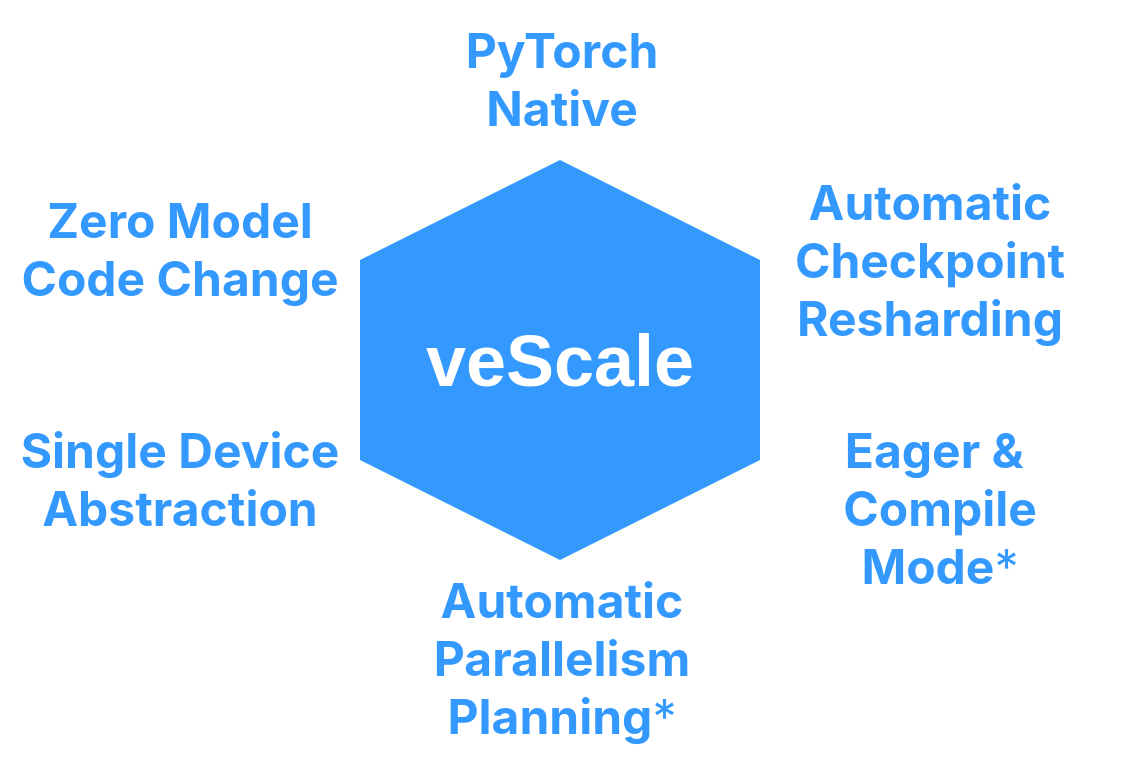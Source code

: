<mxfile version="23.1.5" type="device">
  <diagram name="Page-1" id="EMT705Tx_JR4VmNtWtbU">
    <mxGraphModel dx="844" dy="534" grid="1" gridSize="10" guides="1" tooltips="1" connect="1" arrows="1" fold="1" page="1" pageScale="1" pageWidth="600" pageHeight="400" math="0" shadow="0">
      <root>
        <mxCell id="0" />
        <mxCell id="1" parent="0" />
        <mxCell id="uHRUemTuvMoK1wuL37Rp-17" value="&lt;b style=&quot;font-size: 36px;&quot;&gt;veScale&lt;br style=&quot;font-size: 36px;&quot;&gt;&lt;/b&gt;" style="shape=hexagon;perimeter=hexagonPerimeter2;whiteSpace=wrap;html=1;fixedSize=1;direction=south;fontSize=36;fillColor=#3399FF;strokeColor=none;size=50;fontColor=#FFFFFF;" parent="1" vertex="1">
          <mxGeometry x="190" y="90" width="200" height="200" as="geometry" />
        </mxCell>
        <mxCell id="T3OP4AJ7PD2Lwft5wg1V-1" value="&lt;h2 style=&quot;box-sizing: border-box; border-width: 0px; border-style: solid; border-color: rgb(229, 231, 235); --tw-border-spacing-x: 0; --tw-border-spacing-y: 0; --tw-translate-x: 0; --tw-translate-y: 0; --tw-rotate: 0; --tw-skew-x: 0; --tw-skew-y: 0; --tw-scale-x: 1; --tw-scale-y: 1; --tw-pan-x: ; --tw-pan-y: ; --tw-pinch-zoom: ; --tw-scroll-snap-strictness: proximity; --tw-ordinal: ; --tw-slashed-zero: ; --tw-numeric-figure: ; --tw-numeric-spacing: ; --tw-numeric-fraction: ; --tw-ring-inset: ; --tw-ring-offset-width: 0px; --tw-ring-offset-color: #fff; --tw-ring-color: rgb(59 130 246 / 0.5); --tw-ring-offset-shadow: 0 0 #0000; --tw-ring-shadow: 0 0 #0000; --tw-shadow: 0 0 #0000; --tw-shadow-colored: 0 0 #0000; --tw-blur: ; --tw-brightness: ; --tw-contrast: ; --tw-grayscale: ; --tw-hue-rotate: ; --tw-invert: ; --tw-saturate: ; --tw-sepia: ; --tw-drop-shadow: ; --tw-backdrop-blur: ; --tw-backdrop-brightness: ; --tw-backdrop-contrast: ; --tw-backdrop-grayscale: ; --tw-backdrop-hue-rotate: ; --tw-backdrop-invert: ; --tw-backdrop-opacity: ; --tw-backdrop-saturate: ; --tw-backdrop-sepia: ; view-transition-name: none; --tw-gradient-from-position: ; --tw-gradient-via-position: ; --tw-gradient-to-position: ; --tw-contain-size: ; --tw-contain-layout: ; --tw-contain-paint: ; --tw-contain-style: ; font-size: 24px; margin: 0px; font-family: &amp;quot;Inter var experimental&amp;quot;, &amp;quot;Inter var&amp;quot;, -apple-system, &amp;quot;system-ui&amp;quot;, &amp;quot;Segoe UI&amp;quot;, Roboto, Oxygen, Ubuntu, Cantarell, &amp;quot;Fira Sans&amp;quot;, &amp;quot;Droid Sans&amp;quot;, &amp;quot;Helvetica Neue&amp;quot;, sans-serif;&quot; class=&quot;font-bold text-center&quot;&gt;PyTorch Native&lt;/h2&gt;" style="text;html=1;align=center;verticalAlign=middle;whiteSpace=wrap;rounded=0;fontColor=#3399FF;fontSize=24;" parent="1" vertex="1">
          <mxGeometry x="231" y="10" width="120" height="80" as="geometry" />
        </mxCell>
        <mxCell id="T3OP4AJ7PD2Lwft5wg1V-2" value="&lt;h2 class=&quot;font-bold text-center&quot; style=&quot;box-sizing: border-box; border-width: 0px; border-style: solid; border-color: rgb(229, 231, 235); --tw-border-spacing-x: 0; --tw-border-spacing-y: 0; --tw-translate-x: 0; --tw-translate-y: 0; --tw-rotate: 0; --tw-skew-x: 0; --tw-skew-y: 0; --tw-scale-x: 1; --tw-scale-y: 1; --tw-pan-x: ; --tw-pan-y: ; --tw-pinch-zoom: ; --tw-scroll-snap-strictness: proximity; --tw-ordinal: ; --tw-slashed-zero: ; --tw-numeric-figure: ; --tw-numeric-spacing: ; --tw-numeric-fraction: ; --tw-ring-inset: ; --tw-ring-offset-width: 0px; --tw-ring-offset-color: #fff; --tw-ring-color: rgb(59 130 246 / 0.5); --tw-ring-offset-shadow: 0 0 #0000; --tw-ring-shadow: 0 0 #0000; --tw-shadow: 0 0 #0000; --tw-shadow-colored: 0 0 #0000; --tw-blur: ; --tw-brightness: ; --tw-contrast: ; --tw-grayscale: ; --tw-hue-rotate: ; --tw-invert: ; --tw-saturate: ; --tw-sepia: ; --tw-drop-shadow: ; --tw-backdrop-blur: ; --tw-backdrop-brightness: ; --tw-backdrop-contrast: ; --tw-backdrop-grayscale: ; --tw-backdrop-hue-rotate: ; --tw-backdrop-invert: ; --tw-backdrop-opacity: ; --tw-backdrop-saturate: ; --tw-backdrop-sepia: ; view-transition-name: none; --tw-gradient-from-position: ; --tw-gradient-via-position: ; --tw-gradient-to-position: ; --tw-contain-size: ; --tw-contain-layout: ; --tw-contain-paint: ; --tw-contain-style: ; font-size: 24px; margin: 0px; font-family: &amp;quot;Inter var experimental&amp;quot;, &amp;quot;Inter var&amp;quot;, -apple-system, &amp;quot;system-ui&amp;quot;, &amp;quot;Segoe UI&amp;quot;, Roboto, Oxygen, Ubuntu, Cantarell, &amp;quot;Fira Sans&amp;quot;, &amp;quot;Droid Sans&amp;quot;, &amp;quot;Helvetica Neue&amp;quot;, sans-serif;&quot;&gt;Zero Model Code Change&lt;/h2&gt;" style="text;html=1;align=center;verticalAlign=middle;whiteSpace=wrap;rounded=0;fontColor=#3399FF;fontSize=24;" parent="1" vertex="1">
          <mxGeometry x="10" y="90" width="180" height="90" as="geometry" />
        </mxCell>
        <mxCell id="T3OP4AJ7PD2Lwft5wg1V-3" value="&lt;h2 class=&quot;font-bold text-center&quot; style=&quot;box-sizing: border-box; border-width: 0px; border-style: solid; border-color: rgb(229, 231, 235); --tw-border-spacing-x: 0; --tw-border-spacing-y: 0; --tw-translate-x: 0; --tw-translate-y: 0; --tw-rotate: 0; --tw-skew-x: 0; --tw-skew-y: 0; --tw-scale-x: 1; --tw-scale-y: 1; --tw-pan-x: ; --tw-pan-y: ; --tw-pinch-zoom: ; --tw-scroll-snap-strictness: proximity; --tw-ordinal: ; --tw-slashed-zero: ; --tw-numeric-figure: ; --tw-numeric-spacing: ; --tw-numeric-fraction: ; --tw-ring-inset: ; --tw-ring-offset-width: 0px; --tw-ring-offset-color: #fff; --tw-ring-color: rgb(59 130 246 / 0.5); --tw-ring-offset-shadow: 0 0 #0000; --tw-ring-shadow: 0 0 #0000; --tw-shadow: 0 0 #0000; --tw-shadow-colored: 0 0 #0000; --tw-blur: ; --tw-brightness: ; --tw-contrast: ; --tw-grayscale: ; --tw-hue-rotate: ; --tw-invert: ; --tw-saturate: ; --tw-sepia: ; --tw-drop-shadow: ; --tw-backdrop-blur: ; --tw-backdrop-brightness: ; --tw-backdrop-contrast: ; --tw-backdrop-grayscale: ; --tw-backdrop-hue-rotate: ; --tw-backdrop-invert: ; --tw-backdrop-opacity: ; --tw-backdrop-saturate: ; --tw-backdrop-sepia: ; view-transition-name: none; --tw-gradient-from-position: ; --tw-gradient-via-position: ; --tw-gradient-to-position: ; --tw-contain-size: ; --tw-contain-layout: ; --tw-contain-paint: ; --tw-contain-style: ; font-size: 24px; margin: 0px; font-family: &amp;quot;Inter var experimental&amp;quot;, &amp;quot;Inter var&amp;quot;, -apple-system, &amp;quot;system-ui&amp;quot;, &amp;quot;Segoe UI&amp;quot;, Roboto, Oxygen, Ubuntu, Cantarell, &amp;quot;Fira Sans&amp;quot;, &amp;quot;Droid Sans&amp;quot;, &amp;quot;Helvetica Neue&amp;quot;, sans-serif;&quot;&gt;Single Device Abstraction&lt;/h2&gt;" style="text;html=1;align=center;verticalAlign=middle;whiteSpace=wrap;rounded=0;fontColor=#3399FF;fontSize=24;" parent="1" vertex="1">
          <mxGeometry x="15" y="205" width="170" height="90" as="geometry" />
        </mxCell>
        <mxCell id="T3OP4AJ7PD2Lwft5wg1V-4" value="&lt;h2 class=&quot;font-bold text-center&quot; style=&quot;border-color: rgb(229, 231, 235); color: rgb(51, 153, 255); box-sizing: border-box; border-width: 0px; border-style: solid; --tw-border-spacing-x: 0; --tw-border-spacing-y: 0; --tw-translate-x: 0; --tw-translate-y: 0; --tw-rotate: 0; --tw-skew-x: 0; --tw-skew-y: 0; --tw-scale-x: 1; --tw-scale-y: 1; --tw-pan-x: ; --tw-pan-y: ; --tw-pinch-zoom: ; --tw-scroll-snap-strictness: proximity; --tw-ordinal: ; --tw-slashed-zero: ; --tw-numeric-figure: ; --tw-numeric-spacing: ; --tw-numeric-fraction: ; --tw-ring-inset: ; --tw-ring-offset-width: 0px; --tw-ring-offset-color: #fff; --tw-ring-color: rgb(59 130 246 / 0.5); --tw-ring-offset-shadow: 0 0 #0000; --tw-ring-shadow: 0 0 #0000; --tw-shadow: 0 0 #0000; --tw-shadow-colored: 0 0 #0000; --tw-blur: ; --tw-brightness: ; --tw-contrast: ; --tw-grayscale: ; --tw-hue-rotate: ; --tw-invert: ; --tw-saturate: ; --tw-sepia: ; --tw-drop-shadow: ; --tw-backdrop-blur: ; --tw-backdrop-brightness: ; --tw-backdrop-contrast: ; --tw-backdrop-grayscale: ; --tw-backdrop-hue-rotate: ; --tw-backdrop-invert: ; --tw-backdrop-opacity: ; --tw-backdrop-saturate: ; --tw-backdrop-sepia: ; view-transition-name: none; --tw-gradient-from-position: ; --tw-gradient-via-position: ; --tw-gradient-to-position: ; --tw-contain-size: ; --tw-contain-layout: ; --tw-contain-paint: ; --tw-contain-style: ; font-size: 24px; margin: 0px; font-family: &amp;quot;Inter var experimental&amp;quot;, &amp;quot;Inter var&amp;quot;, -apple-system, &amp;quot;system-ui&amp;quot;, &amp;quot;Segoe UI&amp;quot;, Roboto, Oxygen, Ubuntu, Cantarell, &amp;quot;Fira Sans&amp;quot;, &amp;quot;Droid Sans&amp;quot;, &amp;quot;Helvetica Neue&amp;quot;, sans-serif;&quot;&gt;Automatic Parallelism Planning&lt;span style=&quot;font-weight: normal;&quot;&gt;*&lt;/span&gt;&lt;/h2&gt;" style="text;whiteSpace=wrap;html=1;fontSize=24;align=center;" parent="1" vertex="1">
          <mxGeometry x="216" y="290" width="150" height="100" as="geometry" />
        </mxCell>
        <mxCell id="T3OP4AJ7PD2Lwft5wg1V-6" value="&lt;h2 class=&quot;font-bold text-center&quot; style=&quot;border-color: rgb(229, 231, 235); color: rgb(51, 153, 255); box-sizing: border-box; border-width: 0px; border-style: solid; --tw-border-spacing-x: 0; --tw-border-spacing-y: 0; --tw-translate-x: 0; --tw-translate-y: 0; --tw-rotate: 0; --tw-skew-x: 0; --tw-skew-y: 0; --tw-scale-x: 1; --tw-scale-y: 1; --tw-pan-x: ; --tw-pan-y: ; --tw-pinch-zoom: ; --tw-scroll-snap-strictness: proximity; --tw-ordinal: ; --tw-slashed-zero: ; --tw-numeric-figure: ; --tw-numeric-spacing: ; --tw-numeric-fraction: ; --tw-ring-inset: ; --tw-ring-offset-width: 0px; --tw-ring-offset-color: #fff; --tw-ring-color: rgb(59 130 246 / 0.5); --tw-ring-offset-shadow: 0 0 #0000; --tw-ring-shadow: 0 0 #0000; --tw-shadow: 0 0 #0000; --tw-shadow-colored: 0 0 #0000; --tw-blur: ; --tw-brightness: ; --tw-contrast: ; --tw-grayscale: ; --tw-hue-rotate: ; --tw-invert: ; --tw-saturate: ; --tw-sepia: ; --tw-drop-shadow: ; --tw-backdrop-blur: ; --tw-backdrop-brightness: ; --tw-backdrop-contrast: ; --tw-backdrop-grayscale: ; --tw-backdrop-hue-rotate: ; --tw-backdrop-invert: ; --tw-backdrop-opacity: ; --tw-backdrop-saturate: ; --tw-backdrop-sepia: ; view-transition-name: none; --tw-gradient-from-position: ; --tw-gradient-via-position: ; --tw-gradient-to-position: ; --tw-contain-size: ; --tw-contain-layout: ; --tw-contain-paint: ; --tw-contain-style: ; font-size: 24px; margin: 0px; font-family: &amp;quot;Inter var experimental&amp;quot;, &amp;quot;Inter var&amp;quot;, -apple-system, &amp;quot;system-ui&amp;quot;, &amp;quot;Segoe UI&amp;quot;, Roboto, Oxygen, Ubuntu, Cantarell, &amp;quot;Fira Sans&amp;quot;, &amp;quot;Droid Sans&amp;quot;, &amp;quot;Helvetica Neue&amp;quot;, sans-serif;&quot;&gt;Eager &amp;amp;&amp;nbsp;&lt;/h2&gt;&lt;h2 class=&quot;font-bold text-center&quot; style=&quot;border-color: rgb(229, 231, 235); color: rgb(51, 153, 255); box-sizing: border-box; border-width: 0px; border-style: solid; --tw-border-spacing-x: 0; --tw-border-spacing-y: 0; --tw-translate-x: 0; --tw-translate-y: 0; --tw-rotate: 0; --tw-skew-x: 0; --tw-skew-y: 0; --tw-scale-x: 1; --tw-scale-y: 1; --tw-pan-x: ; --tw-pan-y: ; --tw-pinch-zoom: ; --tw-scroll-snap-strictness: proximity; --tw-ordinal: ; --tw-slashed-zero: ; --tw-numeric-figure: ; --tw-numeric-spacing: ; --tw-numeric-fraction: ; --tw-ring-inset: ; --tw-ring-offset-width: 0px; --tw-ring-offset-color: #fff; --tw-ring-color: rgb(59 130 246 / 0.5); --tw-ring-offset-shadow: 0 0 #0000; --tw-ring-shadow: 0 0 #0000; --tw-shadow: 0 0 #0000; --tw-shadow-colored: 0 0 #0000; --tw-blur: ; --tw-brightness: ; --tw-contrast: ; --tw-grayscale: ; --tw-hue-rotate: ; --tw-invert: ; --tw-saturate: ; --tw-sepia: ; --tw-drop-shadow: ; --tw-backdrop-blur: ; --tw-backdrop-brightness: ; --tw-backdrop-contrast: ; --tw-backdrop-grayscale: ; --tw-backdrop-hue-rotate: ; --tw-backdrop-invert: ; --tw-backdrop-opacity: ; --tw-backdrop-saturate: ; --tw-backdrop-sepia: ; view-transition-name: none; --tw-gradient-from-position: ; --tw-gradient-via-position: ; --tw-gradient-to-position: ; --tw-contain-size: ; --tw-contain-layout: ; --tw-contain-paint: ; --tw-contain-style: ; font-size: 24px; margin: 0px; font-family: &amp;quot;Inter var experimental&amp;quot;, &amp;quot;Inter var&amp;quot;, -apple-system, &amp;quot;system-ui&amp;quot;, &amp;quot;Segoe UI&amp;quot;, Roboto, Oxygen, Ubuntu, Cantarell, &amp;quot;Fira Sans&amp;quot;, &amp;quot;Droid Sans&amp;quot;, &amp;quot;Helvetica Neue&amp;quot;, sans-serif;&quot;&gt;Compile Mode&lt;span style=&quot;font-weight: normal;&quot;&gt;*&lt;/span&gt;&lt;/h2&gt;" style="text;whiteSpace=wrap;html=1;fontSize=24;align=center;" parent="1" vertex="1">
          <mxGeometry x="390" y="215" width="180" height="80" as="geometry" />
        </mxCell>
        <mxCell id="T3OP4AJ7PD2Lwft5wg1V-7" value="&lt;h2 style=&quot;box-sizing: border-box; border-width: 0px; border-style: solid; border-color: rgb(229, 231, 235); --tw-border-spacing-x: 0; --tw-border-spacing-y: 0; --tw-translate-x: 0; --tw-translate-y: 0; --tw-rotate: 0; --tw-skew-x: 0; --tw-skew-y: 0; --tw-scale-x: 1; --tw-scale-y: 1; --tw-pan-x: ; --tw-pan-y: ; --tw-pinch-zoom: ; --tw-scroll-snap-strictness: proximity; --tw-ordinal: ; --tw-slashed-zero: ; --tw-numeric-figure: ; --tw-numeric-spacing: ; --tw-numeric-fraction: ; --tw-ring-inset: ; --tw-ring-offset-width: 0px; --tw-ring-offset-color: #fff; --tw-ring-color: rgb(59 130 246 / 0.5); --tw-ring-offset-shadow: 0 0 #0000; --tw-ring-shadow: 0 0 #0000; --tw-shadow: 0 0 #0000; --tw-shadow-colored: 0 0 #0000; --tw-blur: ; --tw-brightness: ; --tw-contrast: ; --tw-grayscale: ; --tw-hue-rotate: ; --tw-invert: ; --tw-saturate: ; --tw-sepia: ; --tw-drop-shadow: ; --tw-backdrop-blur: ; --tw-backdrop-brightness: ; --tw-backdrop-contrast: ; --tw-backdrop-grayscale: ; --tw-backdrop-hue-rotate: ; --tw-backdrop-invert: ; --tw-backdrop-opacity: ; --tw-backdrop-saturate: ; --tw-backdrop-sepia: ; view-transition-name: none; --tw-gradient-from-position: ; --tw-gradient-via-position: ; --tw-gradient-to-position: ; --tw-contain-size: ; --tw-contain-layout: ; --tw-contain-paint: ; --tw-contain-style: ; font-size: 24px; font-weight: 700; margin: 0px; font-family: &amp;quot;Inter var experimental&amp;quot;, &amp;quot;Inter var&amp;quot;, -apple-system, &amp;quot;system-ui&amp;quot;, &amp;quot;Segoe UI&amp;quot;, Roboto, Oxygen, Ubuntu, Cantarell, &amp;quot;Fira Sans&amp;quot;, &amp;quot;Droid Sans&amp;quot;, &amp;quot;Helvetica Neue&amp;quot;, sans-serif; font-style: normal; font-variant-ligatures: normal; font-variant-caps: normal; letter-spacing: normal; orphans: 2; text-indent: 0px; text-transform: none; widows: 2; word-spacing: 0px; -webkit-text-stroke-width: 0px; text-decoration-thickness: initial; text-decoration-style: initial; text-decoration-color: initial;&quot; class=&quot;font-bold text-center&quot;&gt;Automatic Checkpoint Resharding&lt;/h2&gt;" style="text;whiteSpace=wrap;html=1;fontColor=#3399FF;fontSize=24;align=center;" parent="1" vertex="1">
          <mxGeometry x="390" y="91" width="170" height="100" as="geometry" />
        </mxCell>
      </root>
    </mxGraphModel>
  </diagram>
</mxfile>
